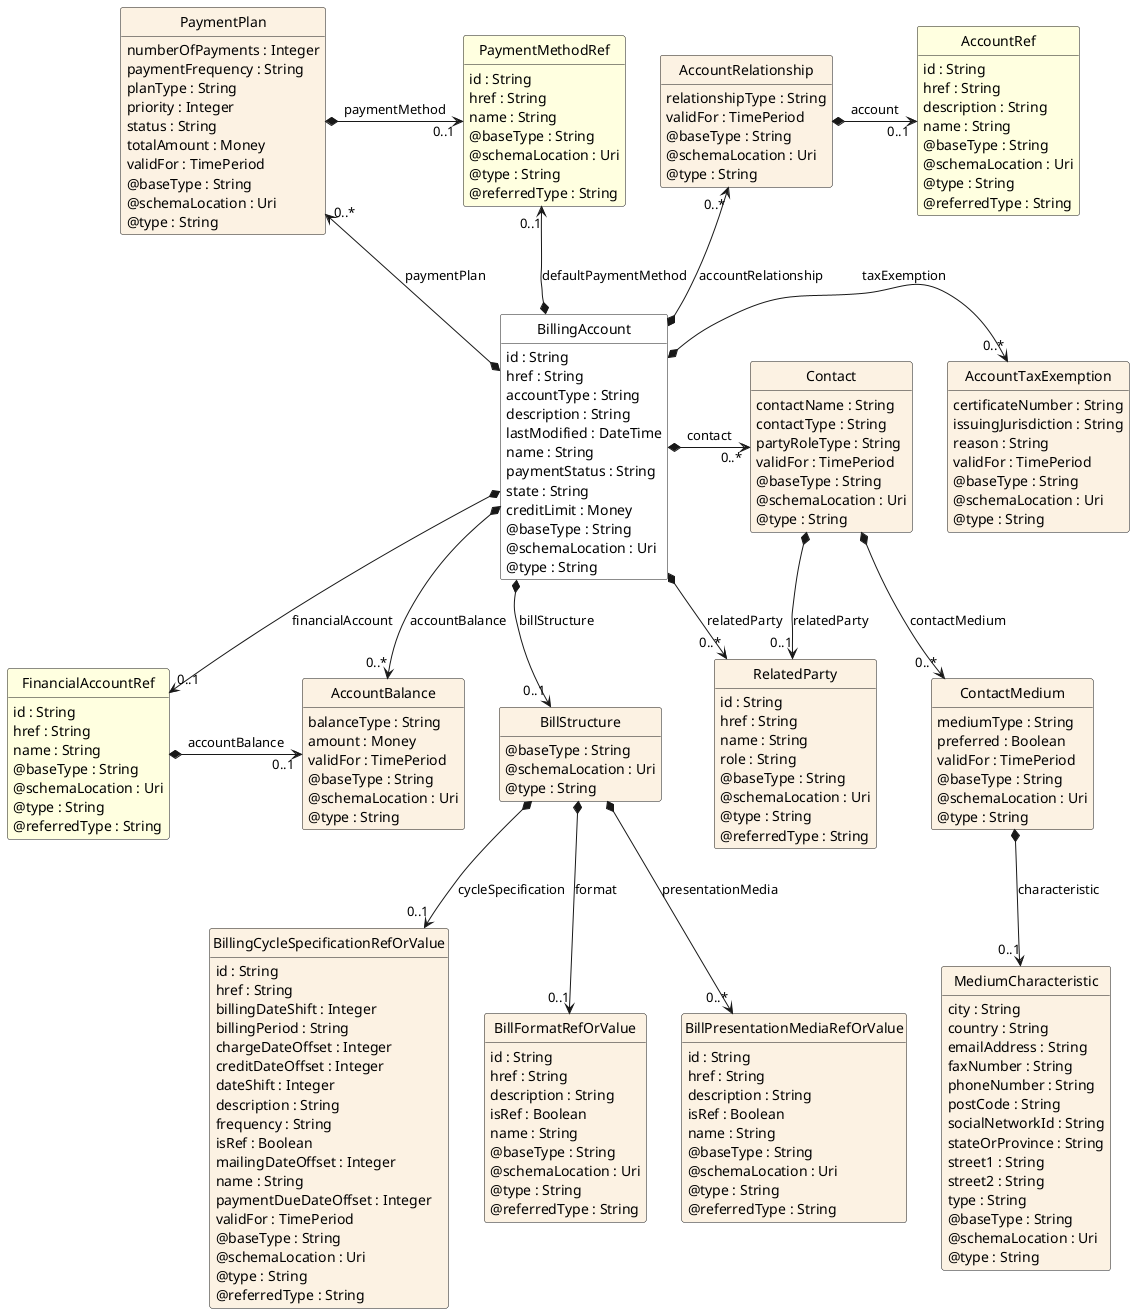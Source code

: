 @startuml
hide circle
hide methods
hide stereotype
show <<Enumeration>> stereotype
skinparam class {
   BackgroundColor<<Enumeration>> #E6F5F7
   BackgroundColor<<Ref>> #FFFFE0
   BackgroundColor<<Pivot>> #FFFFFFF
   BackgroundColor #FCF2E3
}

class BillingAccount <<Pivot>> {
    id : String
    href : String
    accountType : String
    description : String
    lastModified : DateTime
    name : String
    paymentStatus : String
    state : String
    creditLimit : Money
    @baseType : String
    @schemaLocation : Uri
    @type : String
}

class AccountBalance {
    balanceType : String
    amount : Money
    validFor : TimePeriod
    @baseType : String
    @schemaLocation : Uri
    @type : String
}

class AccountRelationship {
    relationshipType : String
    validFor : TimePeriod
    @baseType : String
    @schemaLocation : Uri
    @type : String
}

class AccountRef <<Ref>> {
    id : String
    href : String
    description : String
    name : String
    @baseType : String
    @schemaLocation : Uri
    @type : String
    @referredType : String
}

class BillStructure {
    @baseType : String
    @schemaLocation : Uri
    @type : String
}

class BillingCycleSpecificationRefOrValue {
    id : String
    href : String
    billingDateShift : Integer
    billingPeriod : String
    chargeDateOffset : Integer
    creditDateOffset : Integer
    dateShift : Integer
    description : String
    frequency : String
    isRef : Boolean
    mailingDateOffset : Integer
    name : String
    paymentDueDateOffset : Integer
    validFor : TimePeriod
    @baseType : String
    @schemaLocation : Uri
    @type : String
    @referredType : String
}

class BillFormatRefOrValue {
    id : String
    href : String
    description : String
    isRef : Boolean
    name : String
    @baseType : String
    @schemaLocation : Uri
    @type : String
    @referredType : String
}

class BillPresentationMediaRefOrValue {
    id : String
    href : String
    description : String
    isRef : Boolean
    name : String
    @baseType : String
    @schemaLocation : Uri
    @type : String
    @referredType : String
}

class Contact {
    contactName : String
    contactType : String
    partyRoleType : String
    validFor : TimePeriod
    @baseType : String
    @schemaLocation : Uri
    @type : String
}

class ContactMedium {
    mediumType : String
    preferred : Boolean
    validFor : TimePeriod
    @baseType : String
    @schemaLocation : Uri
    @type : String
}

class MediumCharacteristic {
    city : String
    country : String
    emailAddress : String
    faxNumber : String
    phoneNumber : String
    postCode : String
    socialNetworkId : String
    stateOrProvince : String
    street1 : String
    street2 : String
    type : String
    @baseType : String
    @schemaLocation : Uri
    @type : String
}

class RelatedParty {
    id : String
    href : String
    name : String
    role : String
    @baseType : String
    @schemaLocation : Uri
    @type : String
    @referredType : String
}

class PaymentMethodRef <<Ref>> {
    id : String
    href : String
    name : String
    @baseType : String
    @schemaLocation : Uri
    @type : String
    @referredType : String
}

class FinancialAccountRef <<Ref>> {
    id : String
    href : String
    name : String
    @baseType : String
    @schemaLocation : Uri
    @type : String
    @referredType : String
}

class PaymentPlan {
    numberOfPayments : Integer
    paymentFrequency : String
    planType : String
    priority : Integer
    status : String
    totalAmount : Money
    validFor : TimePeriod
    @baseType : String
    @schemaLocation : Uri
    @type : String
}

class AccountTaxExemption {
    certificateNumber : String
    issuingJurisdiction : String
    reason : String
    validFor : TimePeriod
    @baseType : String
    @schemaLocation : Uri
    @type : String
}


'processing edges for BillingAccount
AccountRelationship "0..*" <--* BillingAccount : accountRelationship
' rule: Configuration override: placeAbove
PaymentPlan "0..*" <--* BillingAccount : paymentPlan
' rule: Configuration override: placeAbove
PaymentMethodRef "0..1" <--* BillingAccount : defaultPaymentMethod
' rule: Configuration override: placeAbove
PaymentPlan *-right-> "0..1" PaymentMethodRef : paymentMethod
' rule: placeEdgesBetweenNodesAlreadyPlaced - PaymentMethodRef < PaymentPlan
AccountTaxExemption "0..*" <-left-* BillingAccount : taxExemption
' rule: L01
BillingAccount *-right-> "0..*" Contact : contact
' rule: R02
BillingAccount *-->  "0..*" AccountBalance : accountBalance
' rule: General below rule - either none already or unable to place left / right of currently placed
BillingAccount *-->  "0..1" FinancialAccountRef : financialAccount
' rule: General below rule - either none already or unable to place left / right of currently placed
BillingAccount *-->  "0..*" RelatedParty : relatedParty
' rule: General below rule - either none already or unable to place left / right of currently placed
'completed processing of edges for BillingAccount

'processing edges for AccountBalance

'processing edges for Contact
'completed processing of edges for Contact

'processing edges for RelatedParty

'processing edges for PaymentMethodRef

'processing edges for FinancialAccountRef
'completed processing of edges for FinancialAccountRef

'processing edges for PaymentPlan
'completed processing of edges for PaymentPlan

'processing edges for BillingAccount
Contact *-->  "0..1" RelatedParty : relatedParty
' rule: placeEdgesBetweenNodesAlreadyPlaced - Contact < RelatedParty
FinancialAccountRef *-right-> "0..1" AccountBalance : accountBalance
' rule: placeEdgesBetweenNodesAlreadyPlaced - AccountBalance < FinancialAccountRef
BillingAccount *-->  "0..1" BillStructure : billStructure
' rule: General below rule - direction to right
BillingAccount -[hidden]-> BillStructure
AccountBalance -right[hidden]- BillStructure
'completed processing of edges for BillingAccount

'processing edges for AccountBalance

'processing edges for AccountRelationship
AccountRelationship *-right-> "0..1" AccountRef : account
' rule: R04
'completed processing of edges for AccountRelationship

'processing edges for AccountRef

'processing edges for BillStructure
BillStructure *-->  "0..1" BillingCycleSpecificationRefOrValue : cycleSpecification
' rule: General below rule - either none already or unable to place left / right of currently placed
BillStructure *-->  "0..1" BillFormatRefOrValue : format
' rule: General below rule - either none already or unable to place left / right of currently placed
BillStructure *-->  "0..*" BillPresentationMediaRefOrValue : presentationMedia
' rule: General below rule - either none already or unable to place left / right of currently placed
'completed processing of edges for BillStructure

'processing edges for BillingCycleSpecificationRefOrValue

'processing edges for BillFormatRefOrValue

'processing edges for BillPresentationMediaRefOrValue

'processing edges for Contact
Contact *-->  "0..*" ContactMedium : contactMedium
' rule: General below rule - direction to right
Contact -[hidden]-> ContactMedium
RelatedParty -right[hidden]- ContactMedium
'completed processing of edges for Contact

'processing edges for ContactMedium
ContactMedium *-->  "0..1" MediumCharacteristic : characteristic
' rule: General below rule - either none already or unable to place left / right of currently placed
'completed processing of edges for ContactMedium

'processing edges for MediumCharacteristic

'processing edges for RelatedParty

'processing edges for PaymentMethodRef

'processing edges for FinancialAccountRef
'completed processing of edges for FinancialAccountRef

'processing edges for PaymentPlan
'completed processing of edges for PaymentPlan

'processing edges for AccountTaxExemption
@enduml